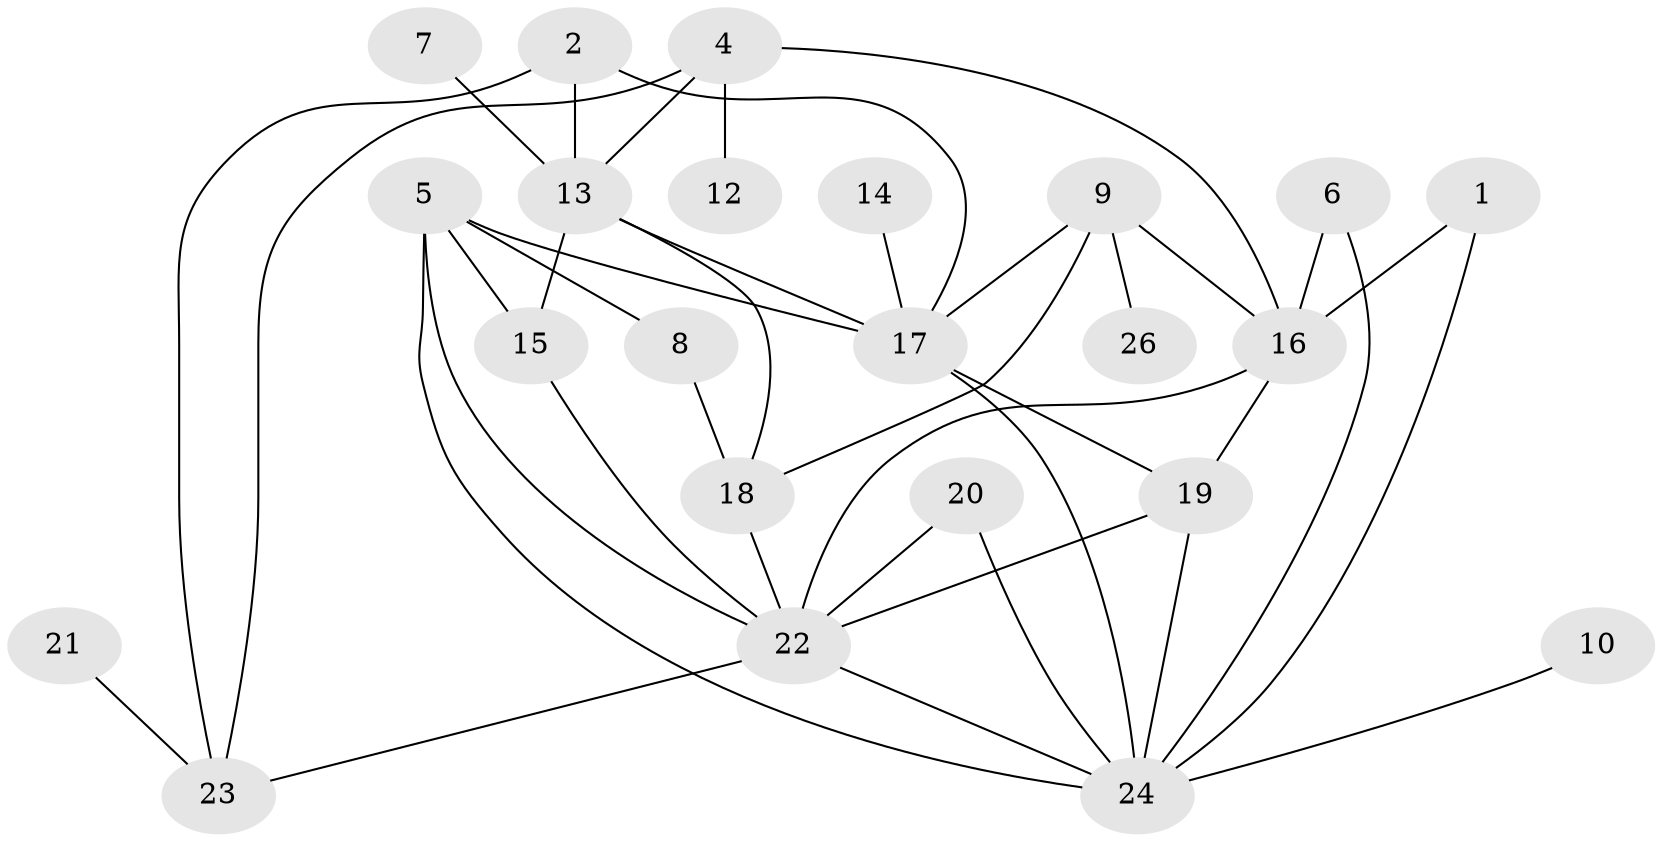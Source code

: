 // original degree distribution, {2: 0.28846153846153844, 4: 0.15384615384615385, 6: 0.07692307692307693, 3: 0.17307692307692307, 1: 0.21153846153846154, 0: 0.057692307692307696, 5: 0.038461538461538464}
// Generated by graph-tools (version 1.1) at 2025/25/03/09/25 03:25:22]
// undirected, 23 vertices, 40 edges
graph export_dot {
graph [start="1"]
  node [color=gray90,style=filled];
  1;
  2;
  4;
  5;
  6;
  7;
  8;
  9;
  10;
  12;
  13;
  14;
  15;
  16;
  17;
  18;
  19;
  20;
  21;
  22;
  23;
  24;
  26;
  1 -- 16 [weight=1.0];
  1 -- 24 [weight=1.0];
  2 -- 13 [weight=1.0];
  2 -- 17 [weight=1.0];
  2 -- 23 [weight=1.0];
  4 -- 12 [weight=1.0];
  4 -- 13 [weight=1.0];
  4 -- 16 [weight=1.0];
  4 -- 23 [weight=1.0];
  5 -- 8 [weight=1.0];
  5 -- 15 [weight=1.0];
  5 -- 17 [weight=1.0];
  5 -- 22 [weight=1.0];
  5 -- 24 [weight=1.0];
  6 -- 16 [weight=1.0];
  6 -- 24 [weight=1.0];
  7 -- 13 [weight=1.0];
  8 -- 18 [weight=1.0];
  9 -- 16 [weight=1.0];
  9 -- 17 [weight=1.0];
  9 -- 18 [weight=1.0];
  9 -- 26 [weight=1.0];
  10 -- 24 [weight=1.0];
  13 -- 15 [weight=1.0];
  13 -- 17 [weight=1.0];
  13 -- 18 [weight=1.0];
  14 -- 17 [weight=1.0];
  15 -- 22 [weight=1.0];
  16 -- 19 [weight=1.0];
  16 -- 22 [weight=1.0];
  17 -- 19 [weight=1.0];
  17 -- 24 [weight=1.0];
  18 -- 22 [weight=1.0];
  19 -- 22 [weight=1.0];
  19 -- 24 [weight=1.0];
  20 -- 22 [weight=1.0];
  20 -- 24 [weight=1.0];
  21 -- 23 [weight=1.0];
  22 -- 23 [weight=1.0];
  22 -- 24 [weight=1.0];
}
